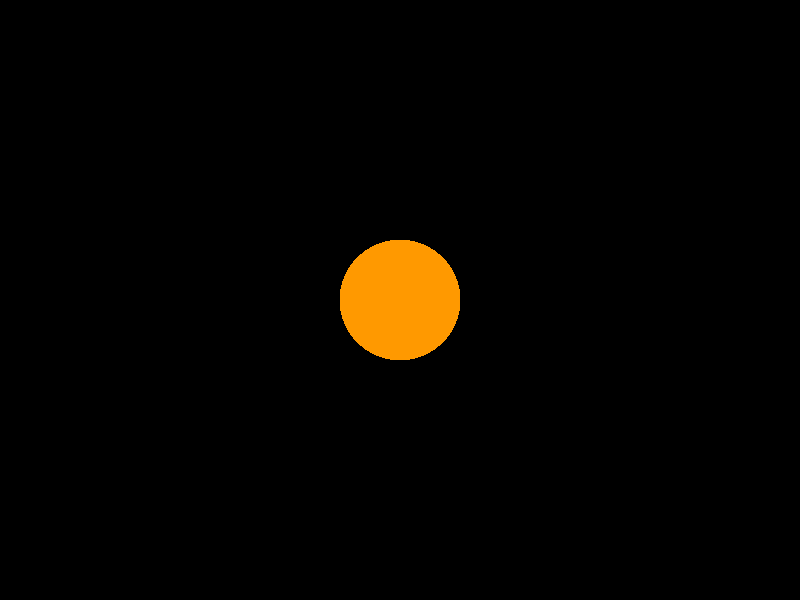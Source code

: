 camera
{
	location <0,0,0> // la position de l'observateur
	look_at <1000,0,0>  // le point de vue
}

light_source { <0,0,0>
		color rgb<1,1,1>
}

sphere { <2000,0,0>, 200 // coord centre et rayon
         pigment { color rgb <1,0.6,0> }
}

